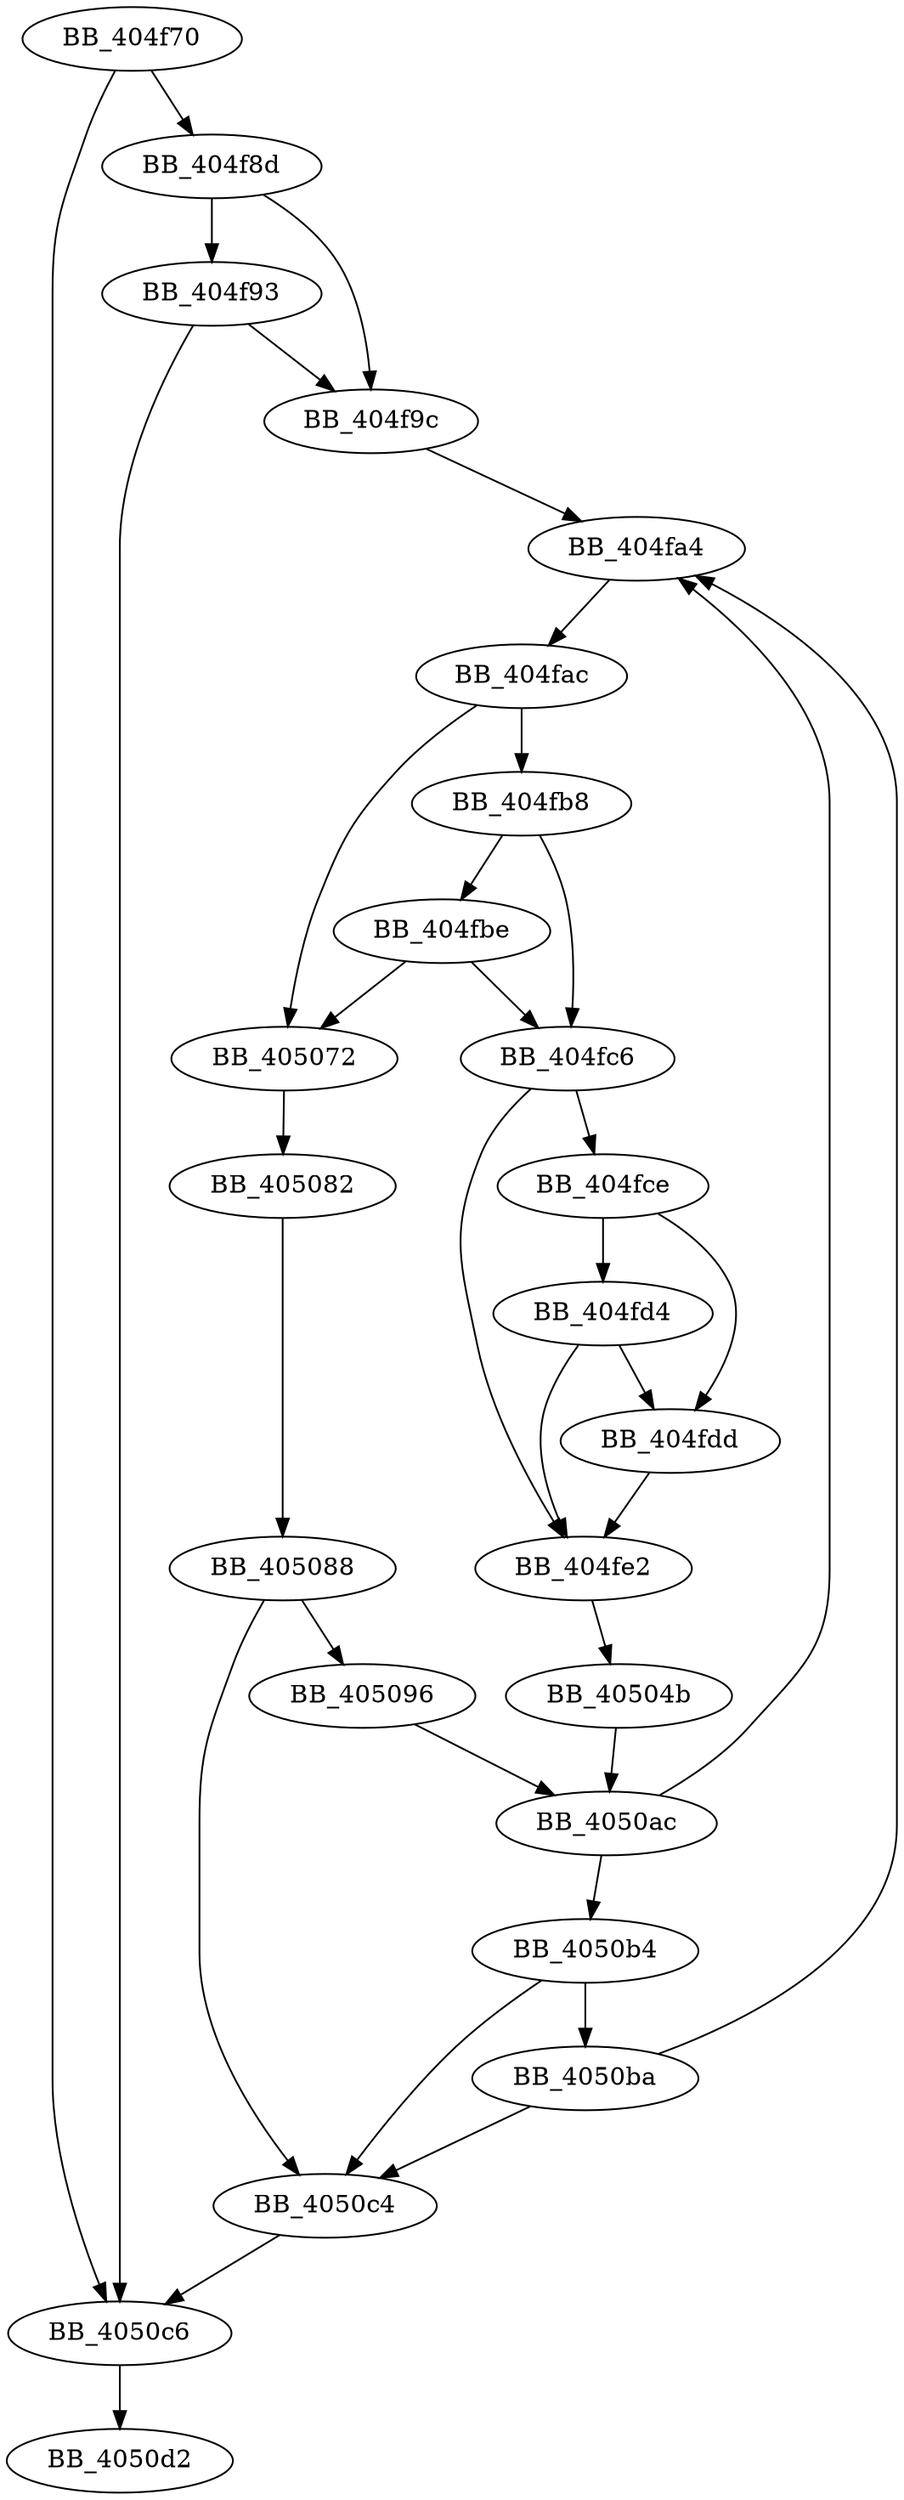 DiGraph sub_404F70{
BB_404f70->BB_404f8d
BB_404f70->BB_4050c6
BB_404f8d->BB_404f93
BB_404f8d->BB_404f9c
BB_404f93->BB_404f9c
BB_404f93->BB_4050c6
BB_404f9c->BB_404fa4
BB_404fa4->BB_404fac
BB_404fac->BB_404fb8
BB_404fac->BB_405072
BB_404fb8->BB_404fbe
BB_404fb8->BB_404fc6
BB_404fbe->BB_404fc6
BB_404fbe->BB_405072
BB_404fc6->BB_404fce
BB_404fc6->BB_404fe2
BB_404fce->BB_404fd4
BB_404fce->BB_404fdd
BB_404fd4->BB_404fdd
BB_404fd4->BB_404fe2
BB_404fdd->BB_404fe2
BB_404fe2->BB_40504b
BB_40504b->BB_4050ac
BB_405072->BB_405082
BB_405082->BB_405088
BB_405088->BB_405096
BB_405088->BB_4050c4
BB_405096->BB_4050ac
BB_4050ac->BB_404fa4
BB_4050ac->BB_4050b4
BB_4050b4->BB_4050ba
BB_4050b4->BB_4050c4
BB_4050ba->BB_404fa4
BB_4050ba->BB_4050c4
BB_4050c4->BB_4050c6
BB_4050c6->BB_4050d2
}
